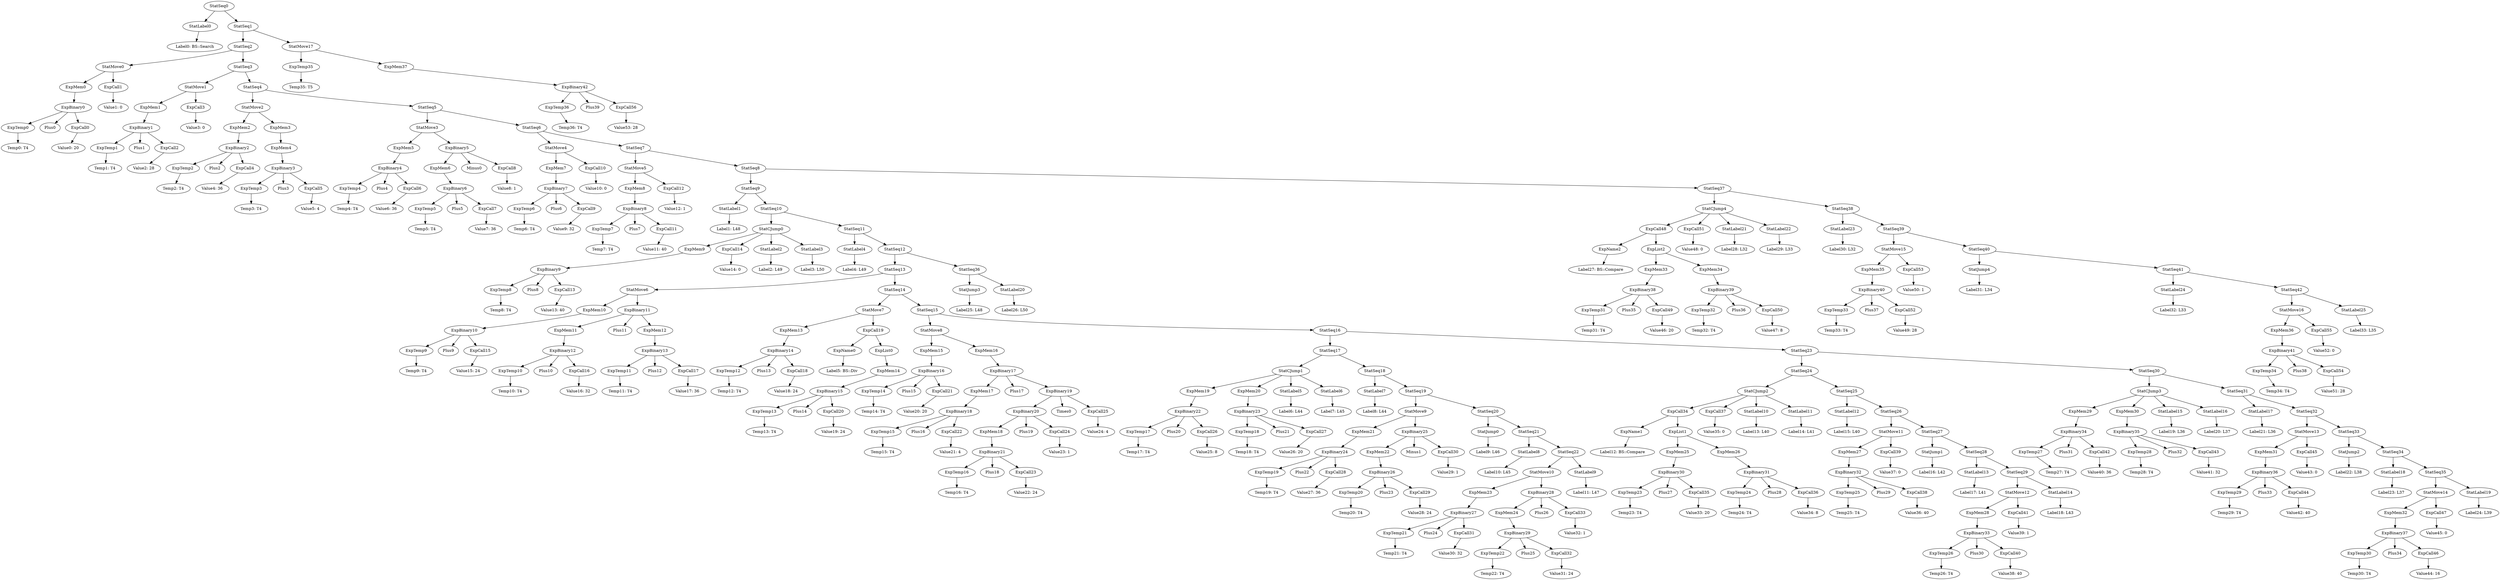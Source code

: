 digraph {
	ordering = out;
	ExpMem37 -> ExpBinary42;
	StatMove17 -> ExpTemp35;
	StatMove17 -> ExpMem37;
	ExpTemp35 -> "Temp35: T5";
	StatLabel25 -> "Label33: L35";
	ExpCall55 -> "Value52: 0";
	ExpMem36 -> ExpBinary41;
	StatLabel24 -> "Label32: L33";
	StatSeq40 -> StatJump4;
	StatSeq40 -> StatSeq41;
	StatSeq39 -> StatMove15;
	StatSeq39 -> StatSeq40;
	ExpCall53 -> "Value50: 1";
	StatMove15 -> ExpMem35;
	StatMove15 -> ExpCall53;
	ExpMem35 -> ExpBinary40;
	ExpCall52 -> "Value49: 28";
	ExpBinary40 -> ExpTemp33;
	ExpBinary40 -> Plus37;
	ExpBinary40 -> ExpCall52;
	StatSeq38 -> StatLabel23;
	StatSeq38 -> StatSeq39;
	StatLabel21 -> "Label28: L32";
	ExpMem34 -> ExpBinary39;
	ExpBinary39 -> ExpTemp32;
	ExpBinary39 -> Plus36;
	ExpBinary39 -> ExpCall50;
	ExpTemp32 -> "Temp32: T4";
	ExpList2 -> ExpMem33;
	ExpList2 -> ExpMem34;
	ExpMem33 -> ExpBinary38;
	ExpBinary38 -> ExpTemp31;
	ExpBinary38 -> Plus35;
	ExpBinary38 -> ExpCall49;
	ExpCall48 -> ExpName2;
	ExpCall48 -> ExpList2;
	StatSeq8 -> StatSeq9;
	StatSeq8 -> StatSeq37;
	StatJump3 -> "Label25: L48";
	StatLabel19 -> "Label24: L39";
	StatSeq35 -> StatMove14;
	StatSeq35 -> StatLabel19;
	ExpCall47 -> "Value45: 0";
	StatMove14 -> ExpMem32;
	StatMove14 -> ExpCall47;
	ExpMem32 -> ExpBinary37;
	ExpBinary37 -> ExpTemp30;
	ExpBinary37 -> Plus34;
	ExpBinary37 -> ExpCall46;
	ExpTemp30 -> "Temp30: T4";
	StatSeq34 -> StatLabel18;
	StatSeq34 -> StatSeq35;
	StatJump2 -> "Label22: L38";
	StatMove13 -> ExpMem31;
	StatMove13 -> ExpCall45;
	ExpMem31 -> ExpBinary36;
	ExpCall44 -> "Value42: 40";
	ExpBinary36 -> ExpTemp29;
	ExpBinary36 -> Plus33;
	ExpBinary36 -> ExpCall44;
	ExpTemp29 -> "Temp29: T4";
	ExpCall45 -> "Value43: 0";
	StatLabel17 -> "Label21: L36";
	StatSeq1 -> StatSeq2;
	StatSeq1 -> StatMove17;
	StatSeq30 -> StatCJump3;
	StatSeq30 -> StatSeq31;
	StatLabel15 -> "Label19: L36";
	ExpMem30 -> ExpBinary35;
	ExpCall43 -> "Value41: 32";
	ExpBinary35 -> ExpTemp28;
	ExpBinary35 -> Plus32;
	ExpBinary35 -> ExpCall43;
	ExpMem29 -> ExpBinary34;
	StatMove12 -> ExpMem28;
	StatMove12 -> ExpCall41;
	ExpCall2 -> "Value2: 28";
	ExpTemp13 -> "Temp13: T4";
	ExpName0 -> "Label5: BS::Div";
	ExpTemp20 -> "Temp20: T4";
	ExpCall17 -> "Value17: 36";
	StatSeq5 -> StatMove3;
	StatSeq5 -> StatSeq6;
	ExpCall19 -> ExpName0;
	ExpCall19 -> ExpList0;
	ExpCall7 -> "Value7: 36";
	StatSeq36 -> StatJump3;
	StatSeq36 -> StatLabel20;
	ExpMem11 -> ExpBinary12;
	StatMove11 -> ExpMem27;
	StatMove11 -> ExpCall39;
	ExpCall16 -> "Value16: 32";
	StatSeq23 -> StatSeq24;
	StatSeq23 -> StatSeq30;
	ExpTemp10 -> "Temp10: T4";
	ExpBinary10 -> ExpTemp9;
	ExpBinary10 -> Plus9;
	ExpBinary10 -> ExpCall15;
	ExpMem7 -> ExpBinary7;
	ExpBinary3 -> ExpTemp3;
	ExpBinary3 -> Plus3;
	ExpBinary3 -> ExpCall5;
	ExpBinary16 -> ExpTemp14;
	ExpBinary16 -> Plus15;
	ExpBinary16 -> ExpCall21;
	ExpCall26 -> "Value25: 8";
	ExpCall14 -> "Value14: 0";
	ExpCall25 -> "Value24: 4";
	ExpTemp18 -> "Temp18: T4";
	ExpList0 -> ExpMem14;
	StatCJump0 -> ExpMem9;
	StatCJump0 -> ExpCall14;
	StatCJump0 -> StatLabel2;
	StatCJump0 -> StatLabel3;
	StatSeq27 -> StatJump1;
	StatSeq27 -> StatSeq28;
	ExpTemp9 -> "Temp9: T4";
	ExpCall4 -> "Value4: 36";
	ExpBinary30 -> ExpTemp23;
	ExpBinary30 -> Plus27;
	ExpBinary30 -> ExpCall35;
	ExpMem27 -> ExpBinary32;
	StatLabel1 -> "Label1: L48";
	ExpCall50 -> "Value47: 8";
	StatSeq7 -> StatMove5;
	StatSeq7 -> StatSeq8;
	StatSeq16 -> StatSeq17;
	StatSeq16 -> StatSeq23;
	ExpBinary13 -> ExpTemp11;
	ExpBinary13 -> Plus12;
	ExpBinary13 -> ExpCall17;
	StatMove16 -> ExpMem36;
	StatMove16 -> ExpCall55;
	ExpBinary23 -> ExpTemp18;
	ExpBinary23 -> Plus21;
	ExpBinary23 -> ExpCall27;
	ExpCall12 -> "Value12: 1";
	StatMove5 -> ExpMem8;
	StatMove5 -> ExpCall12;
	StatLabel2 -> "Label2: L49";
	ExpCall11 -> "Value11: 40";
	ExpCall5 -> "Value5: 4";
	StatCJump3 -> ExpMem29;
	StatCJump3 -> ExpMem30;
	StatCJump3 -> StatLabel15;
	StatCJump3 -> StatLabel16;
	ExpBinary21 -> ExpTemp16;
	ExpBinary21 -> Plus18;
	ExpBinary21 -> ExpCall23;
	ExpTemp2 -> "Temp2: T4";
	StatLabel11 -> "Label14: L41";
	StatCJump4 -> ExpCall48;
	StatCJump4 -> ExpCall51;
	StatCJump4 -> StatLabel21;
	StatCJump4 -> StatLabel22;
	StatSeq14 -> StatMove7;
	StatSeq14 -> StatSeq15;
	ExpMem13 -> ExpBinary14;
	ExpBinary41 -> ExpTemp34;
	ExpBinary41 -> Plus38;
	ExpBinary41 -> ExpCall54;
	StatSeq13 -> StatMove6;
	StatSeq13 -> StatSeq14;
	ExpMem9 -> ExpBinary9;
	ExpCall49 -> "Value46: 20";
	ExpTemp17 -> "Temp17: T4";
	ExpTemp23 -> "Temp23: T4";
	ExpBinary27 -> ExpTemp21;
	ExpBinary27 -> Plus24;
	ExpBinary27 -> ExpCall31;
	StatMove1 -> ExpMem1;
	StatMove1 -> ExpCall3;
	ExpMem1 -> ExpBinary1;
	ExpCall51 -> "Value48: 0";
	StatSeq31 -> StatLabel17;
	StatSeq31 -> StatSeq32;
	ExpMem14 -> ExpBinary15;
	ExpBinary32 -> ExpTemp25;
	ExpBinary32 -> Plus29;
	ExpBinary32 -> ExpCall38;
	ExpCall42 -> "Value40: 36";
	ExpBinary11 -> ExpMem11;
	ExpBinary11 -> Plus11;
	ExpBinary11 -> ExpMem12;
	ExpBinary31 -> ExpTemp24;
	ExpBinary31 -> Plus28;
	ExpBinary31 -> ExpCall36;
	ExpBinary14 -> ExpTemp12;
	ExpBinary14 -> Plus13;
	ExpBinary14 -> ExpCall18;
	StatMove0 -> ExpMem0;
	StatMove0 -> ExpCall1;
	ExpTemp12 -> "Temp12: T4";
	ExpTemp14 -> "Temp14: T4";
	StatLabel6 -> "Label7: L45";
	StatSeq9 -> StatLabel1;
	StatSeq9 -> StatSeq10;
	StatLabel18 -> "Label23: L37";
	ExpCall0 -> "Value0: 20";
	StatJump1 -> "Label16: L42";
	StatMove7 -> ExpMem13;
	StatMove7 -> ExpCall19;
	ExpTemp7 -> "Temp7: T4";
	ExpTemp0 -> "Temp0: T4";
	ExpCall46 -> "Value44: 16";
	ExpCall15 -> "Value15: 24";
	StatSeq3 -> StatMove1;
	StatSeq3 -> StatSeq4;
	ExpCall36 -> "Value34: 8";
	ExpMem8 -> ExpBinary8;
	StatSeq6 -> StatMove4;
	StatSeq6 -> StatSeq7;
	ExpTemp11 -> "Temp11: T4";
	StatSeq0 -> StatLabel0;
	StatSeq0 -> StatSeq1;
	ExpMem21 -> ExpBinary24;
	ExpTemp1 -> "Temp1: T4";
	ExpBinary4 -> ExpTemp4;
	ExpBinary4 -> Plus4;
	ExpBinary4 -> ExpCall6;
	ExpList1 -> ExpMem25;
	ExpList1 -> ExpMem26;
	ExpTemp5 -> "Temp5: T4";
	ExpBinary17 -> ExpMem17;
	ExpBinary17 -> Plus17;
	ExpBinary17 -> ExpBinary19;
	ExpTemp8 -> "Temp8: T4";
	ExpMem15 -> ExpBinary16;
	StatLabel0 -> "Label0: BS::Search";
	ExpTemp33 -> "Temp33: T4";
	ExpBinary22 -> ExpTemp17;
	ExpBinary22 -> Plus20;
	ExpBinary22 -> ExpCall26;
	StatSeq17 -> StatCJump1;
	StatSeq17 -> StatSeq18;
	ExpTemp19 -> "Temp19: T4";
	ExpCall3 -> "Value3: 0";
	ExpCall22 -> "Value21: 4";
	StatCJump1 -> ExpMem19;
	StatCJump1 -> ExpMem20;
	StatCJump1 -> StatLabel5;
	StatCJump1 -> StatLabel6;
	ExpBinary42 -> ExpTemp36;
	ExpBinary42 -> Plus39;
	ExpBinary42 -> ExpCall56;
	ExpBinary1 -> ExpTemp1;
	ExpBinary1 -> Plus1;
	ExpBinary1 -> ExpCall2;
	ExpCall54 -> "Value51: 28";
	ExpCall8 -> "Value8: 1";
	ExpCall18 -> "Value18: 24";
	ExpTemp36 -> "Temp36: T4";
	StatSeq4 -> StatMove2;
	StatSeq4 -> StatSeq5;
	ExpMem0 -> ExpBinary0;
	ExpBinary6 -> ExpTemp5;
	ExpBinary6 -> Plus5;
	ExpBinary6 -> ExpCall7;
	ExpBinary2 -> ExpTemp2;
	ExpBinary2 -> Plus2;
	ExpBinary2 -> ExpCall4;
	ExpMem16 -> ExpBinary17;
	ExpCall20 -> "Value19: 24";
	ExpMem12 -> ExpBinary13;
	ExpCall40 -> "Value38: 40";
	ExpCall27 -> "Value26: 20";
	ExpMem3 -> ExpMem4;
	ExpCall9 -> "Value9: 32";
	StatLabel5 -> "Label6: L44";
	ExpMem6 -> ExpBinary6;
	ExpCall29 -> "Value28: 24";
	StatSeq42 -> StatMove16;
	StatSeq42 -> StatLabel25;
	ExpMem2 -> ExpBinary2;
	StatSeq11 -> StatLabel4;
	StatSeq11 -> StatSeq12;
	ExpBinary15 -> ExpTemp13;
	ExpBinary15 -> Plus14;
	ExpBinary15 -> ExpCall20;
	StatSeq20 -> StatJump0;
	StatSeq20 -> StatSeq21;
	ExpBinary7 -> ExpTemp6;
	ExpBinary7 -> Plus6;
	ExpBinary7 -> ExpCall9;
	ExpBinary5 -> ExpMem6;
	ExpBinary5 -> Minus0;
	ExpBinary5 -> ExpCall8;
	ExpBinary12 -> ExpTemp10;
	ExpBinary12 -> Plus10;
	ExpBinary12 -> ExpCall16;
	StatMove6 -> ExpMem10;
	StatMove6 -> ExpBinary11;
	StatLabel20 -> "Label26: L50";
	ExpCall1 -> "Value1: 0";
	ExpMem19 -> ExpBinary22;
	ExpBinary8 -> ExpTemp7;
	ExpBinary8 -> Plus7;
	ExpBinary8 -> ExpCall11;
	StatSeq26 -> StatMove11;
	StatSeq26 -> StatSeq27;
	ExpCall21 -> "Value20: 20";
	ExpTemp34 -> "Temp34: T4";
	StatLabel7 -> "Label8: L44";
	ExpTemp15 -> "Temp15: T4";
	ExpMem17 -> ExpBinary18;
	ExpTemp16 -> "Temp16: T4";
	StatLabel23 -> "Label30: L32";
	StatCJump2 -> ExpCall34;
	StatCJump2 -> ExpCall37;
	StatCJump2 -> StatLabel10;
	StatCJump2 -> StatLabel11;
	ExpCall23 -> "Value22: 24";
	StatSeq29 -> StatMove12;
	StatSeq29 -> StatLabel14;
	ExpMem18 -> ExpBinary21;
	StatSeq32 -> StatMove13;
	StatSeq32 -> StatSeq33;
	ExpTemp28 -> "Temp28: T4";
	StatMove8 -> ExpMem15;
	StatMove8 -> ExpMem16;
	ExpBinary20 -> ExpMem18;
	ExpBinary20 -> Plus19;
	ExpBinary20 -> ExpCall24;
	ExpCall24 -> "Value23: 1";
	ExpTemp31 -> "Temp31: T4";
	ExpTemp24 -> "Temp24: T4";
	StatLabel22 -> "Label29: L33";
	ExpBinary19 -> ExpBinary20;
	ExpBinary19 -> Times0;
	ExpBinary19 -> ExpCall25;
	StatMove2 -> ExpMem2;
	StatMove2 -> ExpMem3;
	ExpMem28 -> ExpBinary33;
	StatSeq33 -> StatJump2;
	StatSeq33 -> StatSeq34;
	StatSeq15 -> StatMove8;
	StatSeq15 -> StatSeq16;
	ExpMem20 -> ExpBinary23;
	StatSeq41 -> StatLabel24;
	StatSeq41 -> StatSeq42;
	StatLabel3 -> "Label3: L50";
	StatSeq18 -> StatLabel7;
	StatSeq18 -> StatSeq19;
	ExpName2 -> "Label27: BS::Compare";
	ExpCall37 -> "Value35: 0";
	ExpCall6 -> "Value6: 36";
	ExpCall28 -> "Value27: 36";
	StatMove4 -> ExpMem7;
	StatMove4 -> ExpCall10;
	ExpCall13 -> "Value13: 40";
	StatMove9 -> ExpMem21;
	StatMove9 -> ExpBinary25;
	ExpBinary26 -> ExpTemp20;
	ExpBinary26 -> Plus23;
	ExpBinary26 -> ExpCall29;
	ExpMem5 -> ExpBinary4;
	ExpMem22 -> ExpBinary26;
	ExpCall30 -> "Value29: 1";
	StatJump0 -> "Label9: L46";
	StatSeq37 -> StatCJump4;
	StatSeq37 -> StatSeq38;
	ExpTemp3 -> "Temp3: T4";
	ExpTemp6 -> "Temp6: T4";
	ExpBinary18 -> ExpTemp15;
	ExpBinary18 -> Plus16;
	ExpBinary18 -> ExpCall22;
	StatLabel8 -> "Label10: L45";
	StatSeq21 -> StatLabel8;
	StatSeq21 -> StatSeq22;
	ExpTemp21 -> "Temp21: T4";
	StatJump4 -> "Label31: L34";
	ExpMem10 -> ExpBinary10;
	ExpCall31 -> "Value30: 32";
	ExpBinary25 -> ExpMem22;
	ExpBinary25 -> Minus1;
	ExpBinary25 -> ExpCall30;
	ExpMem23 -> ExpBinary27;
	ExpMem4 -> ExpBinary3;
	StatMove10 -> ExpMem23;
	StatMove10 -> ExpBinary28;
	ExpTemp22 -> "Temp22: T4";
	StatLabel4 -> "Label4: L49";
	ExpCall32 -> "Value31: 24";
	ExpMem24 -> ExpBinary29;
	ExpName1 -> "Label12: BS::Compare";
	ExpBinary28 -> ExpMem24;
	ExpBinary28 -> Plus26;
	ExpBinary28 -> ExpCall33;
	ExpBinary9 -> ExpTemp8;
	ExpBinary9 -> Plus8;
	ExpBinary9 -> ExpCall13;
	ExpBinary24 -> ExpTemp19;
	ExpBinary24 -> Plus22;
	ExpBinary24 -> ExpCall28;
	ExpCall33 -> "Value32: 1";
	ExpBinary29 -> ExpTemp22;
	ExpBinary29 -> Plus25;
	ExpBinary29 -> ExpCall32;
	StatLabel9 -> "Label11: L47";
	StatSeq12 -> StatSeq13;
	StatSeq12 -> StatSeq36;
	ExpTemp4 -> "Temp4: T4";
	ExpCall34 -> ExpName1;
	ExpCall34 -> ExpList1;
	ExpCall56 -> "Value53: 28";
	ExpCall35 -> "Value33: 20";
	StatLabel16 -> "Label20: L37";
	ExpCall10 -> "Value10: 0";
	ExpMem26 -> ExpBinary31;
	StatSeq28 -> StatLabel13;
	StatSeq28 -> StatSeq29;
	StatLabel10 -> "Label13: L40";
	StatSeq24 -> StatCJump2;
	StatSeq24 -> StatSeq25;
	ExpBinary0 -> ExpTemp0;
	ExpBinary0 -> Plus0;
	ExpBinary0 -> ExpCall0;
	StatLabel12 -> "Label15: L40";
	StatMove3 -> ExpMem5;
	StatMove3 -> ExpBinary5;
	StatSeq25 -> StatLabel12;
	StatSeq25 -> StatSeq26;
	ExpTemp25 -> "Temp25: T4";
	ExpMem25 -> ExpBinary30;
	ExpCall38 -> "Value36: 40";
	StatSeq19 -> StatMove9;
	StatSeq19 -> StatSeq20;
	StatSeq22 -> StatMove10;
	StatSeq22 -> StatLabel9;
	ExpCall39 -> "Value37: 0";
	StatSeq2 -> StatMove0;
	StatSeq2 -> StatSeq3;
	StatLabel13 -> "Label17: L41";
	ExpTemp26 -> "Temp26: T4";
	ExpBinary33 -> ExpTemp26;
	ExpBinary33 -> Plus30;
	ExpBinary33 -> ExpCall40;
	ExpCall41 -> "Value39: 1";
	StatSeq10 -> StatCJump0;
	StatSeq10 -> StatSeq11;
	StatLabel14 -> "Label18: L43";
	ExpTemp27 -> "Temp27: T4";
	ExpBinary34 -> ExpTemp27;
	ExpBinary34 -> Plus31;
	ExpBinary34 -> ExpCall42;
}

